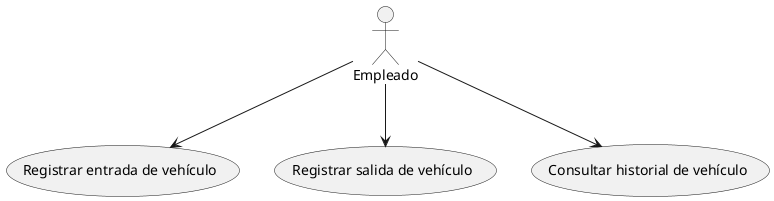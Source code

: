 @startuml
actor Empleado

usecase "Registrar entrada de vehículo" as UC1
usecase "Registrar salida de vehículo" as UC2
usecase "Consultar historial de vehículo" as UC3

Empleado --> UC1
Empleado --> UC2
Empleado --> UC3


@enduml
